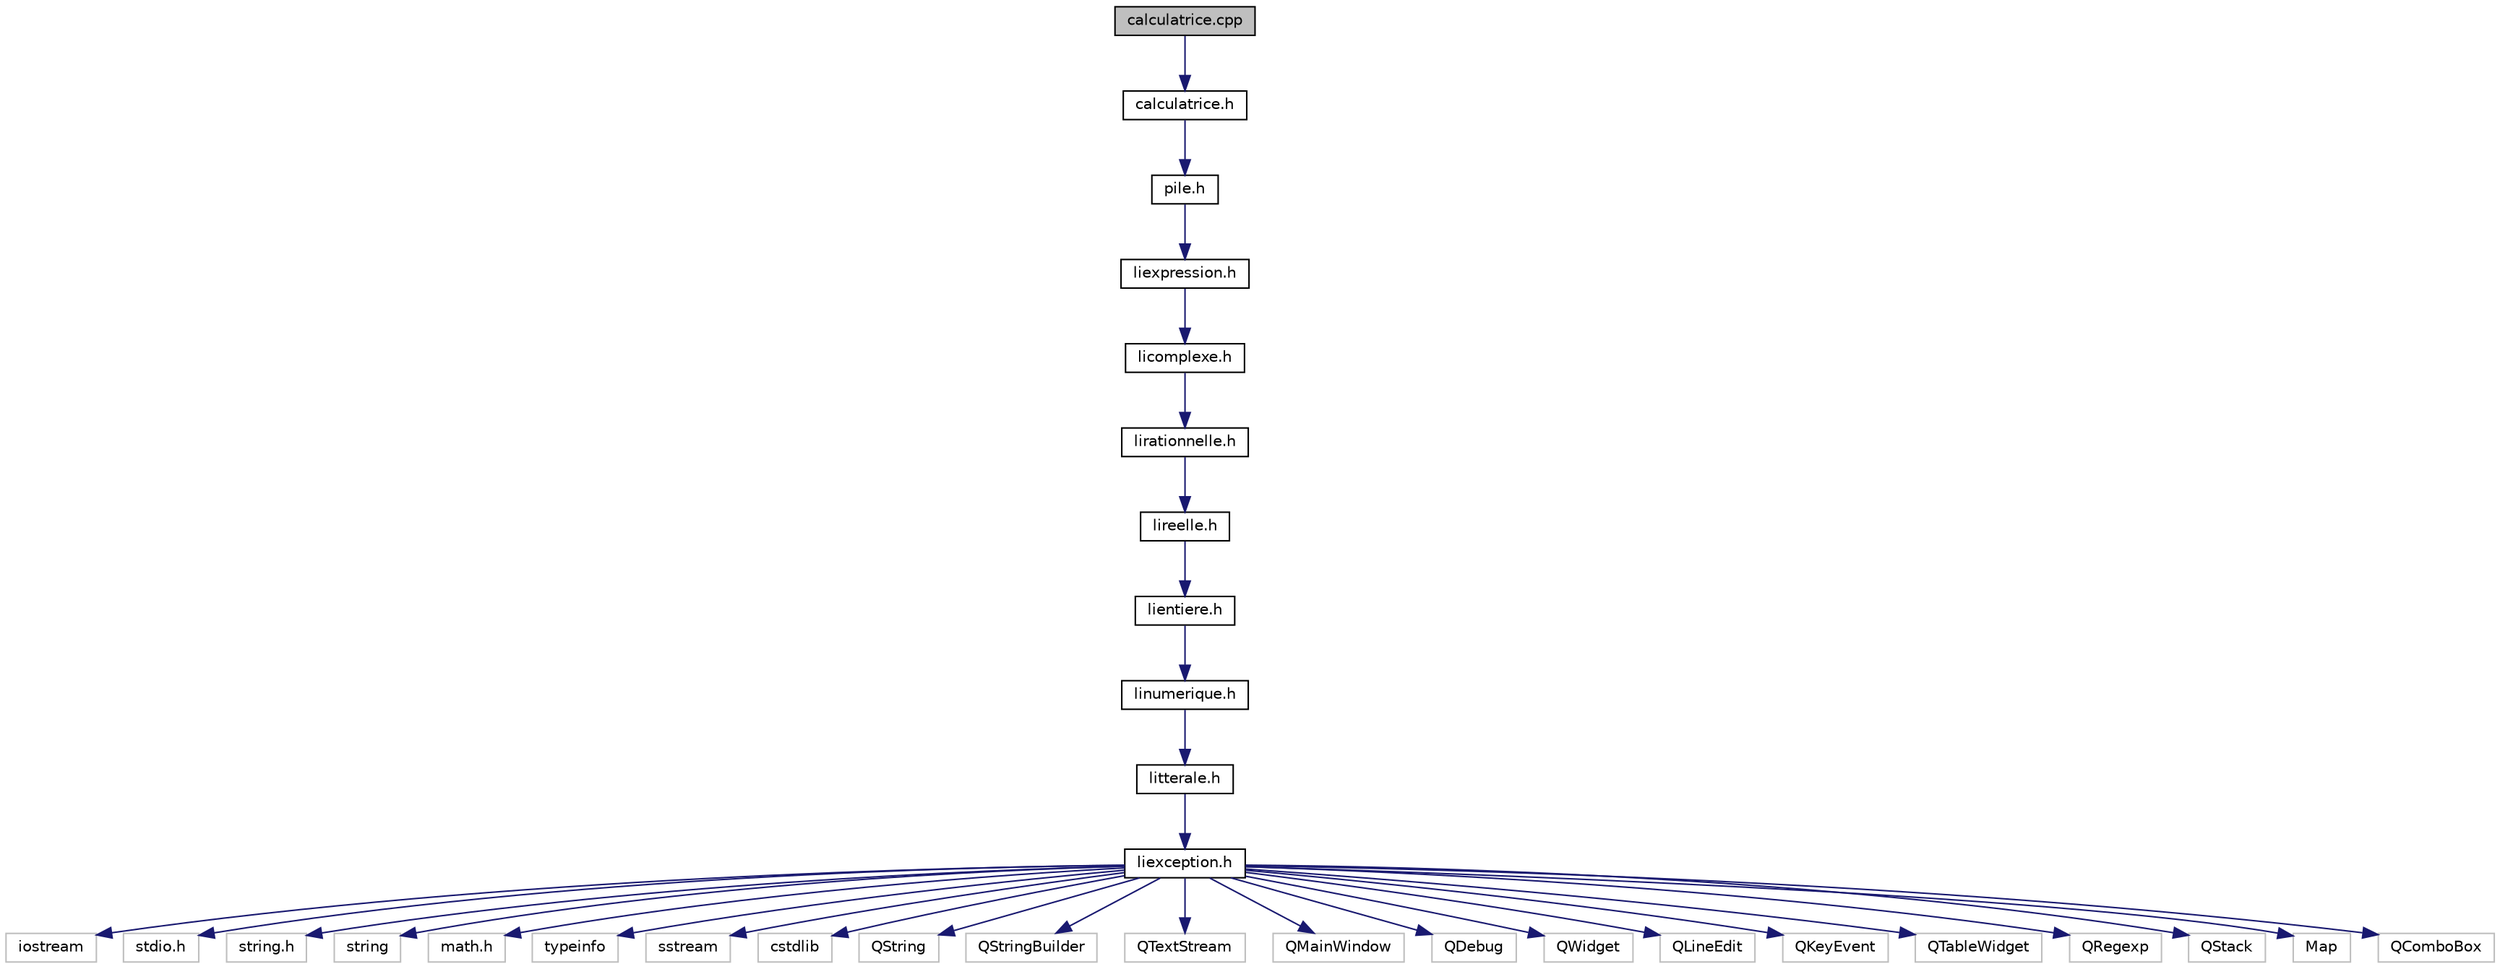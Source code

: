 digraph "calculatrice.cpp"
{
  edge [fontname="Helvetica",fontsize="10",labelfontname="Helvetica",labelfontsize="10"];
  node [fontname="Helvetica",fontsize="10",shape=record];
  Node1 [label="calculatrice.cpp",height=0.2,width=0.4,color="black", fillcolor="grey75", style="filled", fontcolor="black"];
  Node1 -> Node2 [color="midnightblue",fontsize="10",style="solid"];
  Node2 [label="calculatrice.h",height=0.2,width=0.4,color="black", fillcolor="white", style="filled",URL="$calculatrice_8h.html",tooltip="file where the class Calculatrice is defined "];
  Node2 -> Node3 [color="midnightblue",fontsize="10",style="solid"];
  Node3 [label="pile.h",height=0.2,width=0.4,color="black", fillcolor="white", style="filled",URL="$pile_8h.html",tooltip="file where the classes Pile and Memento are defined "];
  Node3 -> Node4 [color="midnightblue",fontsize="10",style="solid"];
  Node4 [label="liexpression.h",height=0.2,width=0.4,color="black", fillcolor="white", style="filled",URL="$liexpression_8h.html",tooltip="file where the class LiExpression is defined "];
  Node4 -> Node5 [color="midnightblue",fontsize="10",style="solid"];
  Node5 [label="licomplexe.h",height=0.2,width=0.4,color="black", fillcolor="white", style="filled",URL="$licomplexe_8h.html",tooltip="file where the class LiComplexe is defined "];
  Node5 -> Node6 [color="midnightblue",fontsize="10",style="solid"];
  Node6 [label="lirationnelle.h",height=0.2,width=0.4,color="black", fillcolor="white", style="filled",URL="$lirationnelle_8h.html",tooltip="file where the class LiRationnelle is defined "];
  Node6 -> Node7 [color="midnightblue",fontsize="10",style="solid"];
  Node7 [label="lireelle.h",height=0.2,width=0.4,color="black", fillcolor="white", style="filled",URL="$lireelle_8h.html",tooltip="file where the class LiRationnelle is defined "];
  Node7 -> Node8 [color="midnightblue",fontsize="10",style="solid"];
  Node8 [label="lientiere.h",height=0.2,width=0.4,color="black", fillcolor="white", style="filled",URL="$lientiere_8h.html",tooltip="file where the class LiEntiere is defined "];
  Node8 -> Node9 [color="midnightblue",fontsize="10",style="solid"];
  Node9 [label="linumerique.h",height=0.2,width=0.4,color="black", fillcolor="white", style="filled",URL="$linumerique_8h.html",tooltip="file where the class LiNumerique is defined "];
  Node9 -> Node10 [color="midnightblue",fontsize="10",style="solid"];
  Node10 [label="litterale.h",height=0.2,width=0.4,color="black", fillcolor="white", style="filled",URL="$litterale_8h.html",tooltip="file all the methods of the different Litterale class are defined "];
  Node10 -> Node11 [color="midnightblue",fontsize="10",style="solid"];
  Node11 [label="liexception.h",height=0.2,width=0.4,color="black", fillcolor="white", style="filled",URL="$liexception_8h.html",tooltip="file where the class managing the exception is defined "];
  Node11 -> Node12 [color="midnightblue",fontsize="10",style="solid"];
  Node12 [label="iostream",height=0.2,width=0.4,color="grey75", fillcolor="white", style="filled"];
  Node11 -> Node13 [color="midnightblue",fontsize="10",style="solid"];
  Node13 [label="stdio.h",height=0.2,width=0.4,color="grey75", fillcolor="white", style="filled"];
  Node11 -> Node14 [color="midnightblue",fontsize="10",style="solid"];
  Node14 [label="string.h",height=0.2,width=0.4,color="grey75", fillcolor="white", style="filled"];
  Node11 -> Node15 [color="midnightblue",fontsize="10",style="solid"];
  Node15 [label="string",height=0.2,width=0.4,color="grey75", fillcolor="white", style="filled"];
  Node11 -> Node16 [color="midnightblue",fontsize="10",style="solid"];
  Node16 [label="math.h",height=0.2,width=0.4,color="grey75", fillcolor="white", style="filled"];
  Node11 -> Node17 [color="midnightblue",fontsize="10",style="solid"];
  Node17 [label="typeinfo",height=0.2,width=0.4,color="grey75", fillcolor="white", style="filled"];
  Node11 -> Node18 [color="midnightblue",fontsize="10",style="solid"];
  Node18 [label="sstream",height=0.2,width=0.4,color="grey75", fillcolor="white", style="filled"];
  Node11 -> Node19 [color="midnightblue",fontsize="10",style="solid"];
  Node19 [label="cstdlib",height=0.2,width=0.4,color="grey75", fillcolor="white", style="filled"];
  Node11 -> Node20 [color="midnightblue",fontsize="10",style="solid"];
  Node20 [label="QString",height=0.2,width=0.4,color="grey75", fillcolor="white", style="filled"];
  Node11 -> Node21 [color="midnightblue",fontsize="10",style="solid"];
  Node21 [label="QStringBuilder",height=0.2,width=0.4,color="grey75", fillcolor="white", style="filled"];
  Node11 -> Node22 [color="midnightblue",fontsize="10",style="solid"];
  Node22 [label="QTextStream",height=0.2,width=0.4,color="grey75", fillcolor="white", style="filled"];
  Node11 -> Node23 [color="midnightblue",fontsize="10",style="solid"];
  Node23 [label="QMainWindow",height=0.2,width=0.4,color="grey75", fillcolor="white", style="filled"];
  Node11 -> Node24 [color="midnightblue",fontsize="10",style="solid"];
  Node24 [label="QDebug",height=0.2,width=0.4,color="grey75", fillcolor="white", style="filled"];
  Node11 -> Node25 [color="midnightblue",fontsize="10",style="solid"];
  Node25 [label="QWidget",height=0.2,width=0.4,color="grey75", fillcolor="white", style="filled"];
  Node11 -> Node26 [color="midnightblue",fontsize="10",style="solid"];
  Node26 [label="QLineEdit",height=0.2,width=0.4,color="grey75", fillcolor="white", style="filled"];
  Node11 -> Node27 [color="midnightblue",fontsize="10",style="solid"];
  Node27 [label="QKeyEvent",height=0.2,width=0.4,color="grey75", fillcolor="white", style="filled"];
  Node11 -> Node28 [color="midnightblue",fontsize="10",style="solid"];
  Node28 [label="QTableWidget",height=0.2,width=0.4,color="grey75", fillcolor="white", style="filled"];
  Node11 -> Node29 [color="midnightblue",fontsize="10",style="solid"];
  Node29 [label="QRegexp",height=0.2,width=0.4,color="grey75", fillcolor="white", style="filled"];
  Node11 -> Node30 [color="midnightblue",fontsize="10",style="solid"];
  Node30 [label="QStack",height=0.2,width=0.4,color="grey75", fillcolor="white", style="filled"];
  Node11 -> Node31 [color="midnightblue",fontsize="10",style="solid"];
  Node31 [label="Map",height=0.2,width=0.4,color="grey75", fillcolor="white", style="filled"];
  Node11 -> Node32 [color="midnightblue",fontsize="10",style="solid"];
  Node32 [label="QComboBox",height=0.2,width=0.4,color="grey75", fillcolor="white", style="filled"];
}

